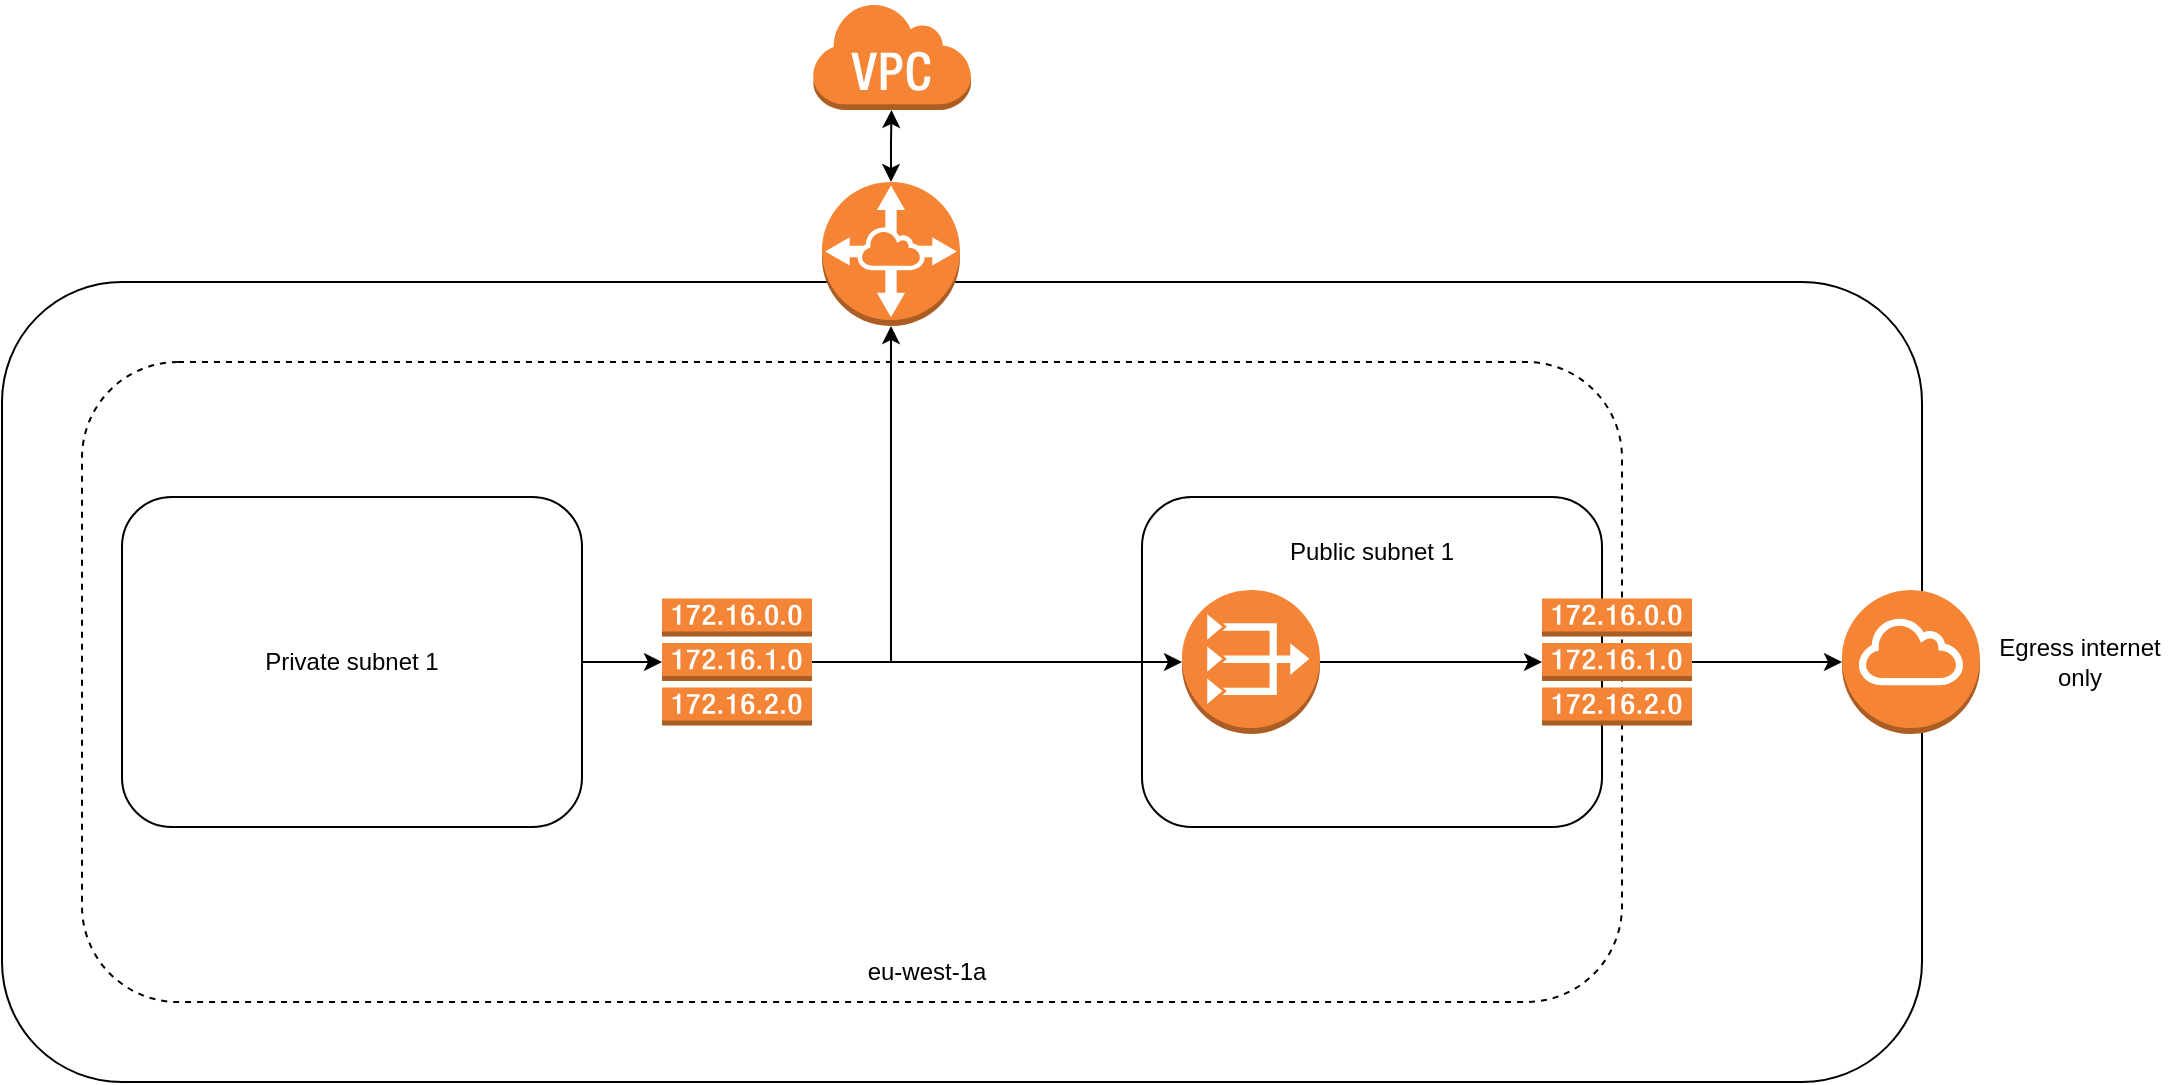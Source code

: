<mxfile version="20.3.0" type="github"><diagram id="BSV_41Kemy9_T-FFARMO" name="Page-1"><mxGraphModel dx="2097" dy="719" grid="1" gridSize="10" guides="1" tooltips="1" connect="1" arrows="1" fold="1" page="1" pageScale="1" pageWidth="850" pageHeight="1100" math="0" shadow="0"><root><mxCell id="0"/><mxCell id="1" parent="0"/><mxCell id="onek1izpqqjBlax3Grhs-1" value="" style="rounded=1;whiteSpace=wrap;html=1;" vertex="1" parent="1"><mxGeometry x="-170" y="150" width="960" height="400" as="geometry"/></mxCell><mxCell id="onek1izpqqjBlax3Grhs-4" value="" style="rounded=1;whiteSpace=wrap;html=1;dashed=1;" vertex="1" parent="1"><mxGeometry x="-130" y="190" width="770" height="320" as="geometry"/></mxCell><mxCell id="onek1izpqqjBlax3Grhs-17" style="edgeStyle=orthogonalEdgeStyle;rounded=0;orthogonalLoop=1;jettySize=auto;html=1;entryX=0;entryY=0.5;entryDx=0;entryDy=0;entryPerimeter=0;startArrow=none;startFill=0;" edge="1" parent="1" source="onek1izpqqjBlax3Grhs-2" target="onek1izpqqjBlax3Grhs-15"><mxGeometry relative="1" as="geometry"/></mxCell><mxCell id="onek1izpqqjBlax3Grhs-2" value="Private subnet 1" style="rounded=1;whiteSpace=wrap;html=1;" vertex="1" parent="1"><mxGeometry x="-110" y="257.5" width="230" height="165" as="geometry"/></mxCell><mxCell id="onek1izpqqjBlax3Grhs-3" value="" style="rounded=1;whiteSpace=wrap;html=1;" vertex="1" parent="1"><mxGeometry x="400" y="257.5" width="230" height="165" as="geometry"/></mxCell><mxCell id="onek1izpqqjBlax3Grhs-21" style="edgeStyle=orthogonalEdgeStyle;rounded=0;orthogonalLoop=1;jettySize=auto;html=1;entryX=0;entryY=0.5;entryDx=0;entryDy=0;entryPerimeter=0;startArrow=none;startFill=0;" edge="1" parent="1" source="onek1izpqqjBlax3Grhs-5" target="onek1izpqqjBlax3Grhs-20"><mxGeometry relative="1" as="geometry"/></mxCell><mxCell id="onek1izpqqjBlax3Grhs-5" value="" style="outlineConnect=0;dashed=0;verticalLabelPosition=bottom;verticalAlign=top;align=center;html=1;shape=mxgraph.aws3.vpc_nat_gateway;fillColor=#F58536;gradientColor=none;" vertex="1" parent="1"><mxGeometry x="420" y="304" width="69" height="72" as="geometry"/></mxCell><mxCell id="onek1izpqqjBlax3Grhs-6" value="" style="outlineConnect=0;dashed=0;verticalLabelPosition=bottom;verticalAlign=top;align=center;html=1;shape=mxgraph.aws3.internet_gateway;fillColor=#F58534;gradientColor=none;" vertex="1" parent="1"><mxGeometry x="750" y="304" width="69" height="72" as="geometry"/></mxCell><mxCell id="onek1izpqqjBlax3Grhs-11" style="edgeStyle=orthogonalEdgeStyle;rounded=0;orthogonalLoop=1;jettySize=auto;html=1;startArrow=classic;startFill=1;" edge="1" parent="1" source="onek1izpqqjBlax3Grhs-8" target="onek1izpqqjBlax3Grhs-10"><mxGeometry relative="1" as="geometry"/></mxCell><mxCell id="onek1izpqqjBlax3Grhs-8" value="" style="outlineConnect=0;dashed=0;verticalLabelPosition=bottom;verticalAlign=top;align=center;html=1;shape=mxgraph.aws3.vpc_peering;fillColor=#F58534;gradientColor=none;" vertex="1" parent="1"><mxGeometry x="240" y="100" width="69" height="72" as="geometry"/></mxCell><mxCell id="onek1izpqqjBlax3Grhs-10" value="" style="outlineConnect=0;dashed=0;verticalLabelPosition=bottom;verticalAlign=top;align=center;html=1;shape=mxgraph.aws3.virtual_private_cloud;fillColor=#F58534;gradientColor=none;" vertex="1" parent="1"><mxGeometry x="235" y="10" width="79.5" height="54" as="geometry"/></mxCell><mxCell id="onek1izpqqjBlax3Grhs-13" value="Egress internet only" style="text;html=1;strokeColor=none;fillColor=none;align=center;verticalAlign=middle;whiteSpace=wrap;rounded=0;dashed=1;" vertex="1" parent="1"><mxGeometry x="819" y="325" width="100" height="30" as="geometry"/></mxCell><mxCell id="onek1izpqqjBlax3Grhs-18" style="edgeStyle=orthogonalEdgeStyle;rounded=0;orthogonalLoop=1;jettySize=auto;html=1;entryX=0.5;entryY=1;entryDx=0;entryDy=0;entryPerimeter=0;startArrow=none;startFill=0;" edge="1" parent="1" source="onek1izpqqjBlax3Grhs-15" target="onek1izpqqjBlax3Grhs-8"><mxGeometry relative="1" as="geometry"/></mxCell><mxCell id="onek1izpqqjBlax3Grhs-19" style="edgeStyle=orthogonalEdgeStyle;rounded=0;orthogonalLoop=1;jettySize=auto;html=1;entryX=0;entryY=0.5;entryDx=0;entryDy=0;entryPerimeter=0;startArrow=none;startFill=0;" edge="1" parent="1" source="onek1izpqqjBlax3Grhs-15" target="onek1izpqqjBlax3Grhs-5"><mxGeometry relative="1" as="geometry"/></mxCell><mxCell id="onek1izpqqjBlax3Grhs-15" value="" style="outlineConnect=0;dashed=0;verticalLabelPosition=bottom;verticalAlign=top;align=center;html=1;shape=mxgraph.aws3.route_table;fillColor=#F58536;gradientColor=none;" vertex="1" parent="1"><mxGeometry x="160" y="308.25" width="75" height="63.5" as="geometry"/></mxCell><mxCell id="onek1izpqqjBlax3Grhs-22" style="edgeStyle=orthogonalEdgeStyle;rounded=0;orthogonalLoop=1;jettySize=auto;html=1;entryX=0;entryY=0.5;entryDx=0;entryDy=0;entryPerimeter=0;startArrow=none;startFill=0;" edge="1" parent="1" source="onek1izpqqjBlax3Grhs-20" target="onek1izpqqjBlax3Grhs-6"><mxGeometry relative="1" as="geometry"/></mxCell><mxCell id="onek1izpqqjBlax3Grhs-20" value="" style="outlineConnect=0;dashed=0;verticalLabelPosition=bottom;verticalAlign=top;align=center;html=1;shape=mxgraph.aws3.route_table;fillColor=#F58536;gradientColor=none;" vertex="1" parent="1"><mxGeometry x="600" y="308.25" width="75" height="63.5" as="geometry"/></mxCell><mxCell id="onek1izpqqjBlax3Grhs-23" value="eu-west-1a" style="text;html=1;strokeColor=none;fillColor=none;align=center;verticalAlign=middle;whiteSpace=wrap;rounded=0;dashed=1;" vertex="1" parent="1"><mxGeometry x="225" y="480" width="135" height="30" as="geometry"/></mxCell><mxCell id="onek1izpqqjBlax3Grhs-24" value="Public subnet 1" style="text;html=1;strokeColor=none;fillColor=none;align=center;verticalAlign=middle;whiteSpace=wrap;rounded=0;dashed=1;" vertex="1" parent="1"><mxGeometry x="455" y="270" width="120" height="30" as="geometry"/></mxCell></root></mxGraphModel></diagram></mxfile>